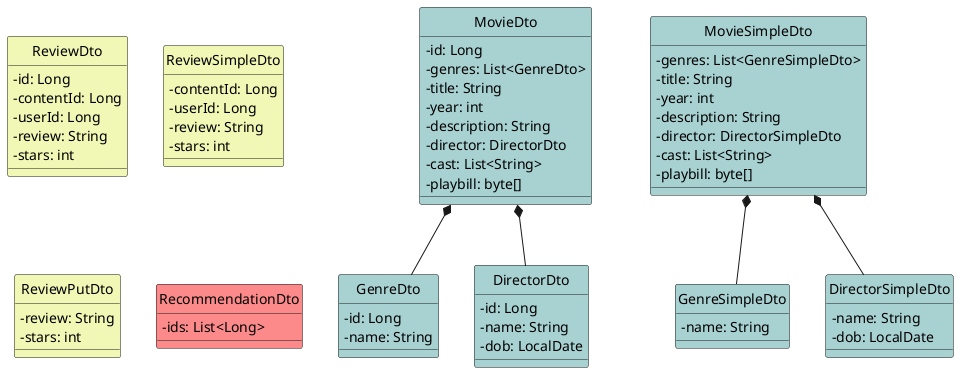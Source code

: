 @startuml
'https://plantuml.com/class-diagram

hide circle
skinparam classAttributeIconSize 0

class ReviewDto #f1f7b5 {
    -id: Long
    -contentId: Long
    -userId: Long
    -review: String
    -stars: int
}

class ReviewSimpleDto #f1f7b5 {
    -contentId: Long
    -userId: Long
    -review: String
    -stars: int
}

class ReviewPutDto #f1f7b5 {
    -review: String
    -stars: int
}

class RecommendationDto #fd8a8a {
    -ids: List<Long>
}

class MovieDto #a8d1d1 {
    -id: Long
    -genres: List<GenreDto>
    -title: String
    -year: int
    -description: String
    -director: DirectorDto
    -cast: List<String>
    -playbill: byte[]
}

class GenreDto #a8d1d1 {
    -id: Long
    -name: String
}

class DirectorDto #a8d1d1 {
    -id: Long
    -name: String
    -dob: LocalDate
}

MovieDto *-- DirectorDto
MovieDto *-- GenreDto

class MovieSimpleDto #a8d1d1  {
    -genres: List<GenreSimpleDto>
    -title: String
    -year: int
    -description: String
    -director: DirectorSimpleDto
    -cast: List<String>
    -playbill: byte[]
}

class GenreSimpleDto #a8d1d1 {
    -name: String
}

class DirectorSimpleDto #a8d1d1 {
    -name: String
    -dob: LocalDate
}

MovieSimpleDto *-- DirectorSimpleDto
MovieSimpleDto *-- GenreSimpleDto

@enduml
